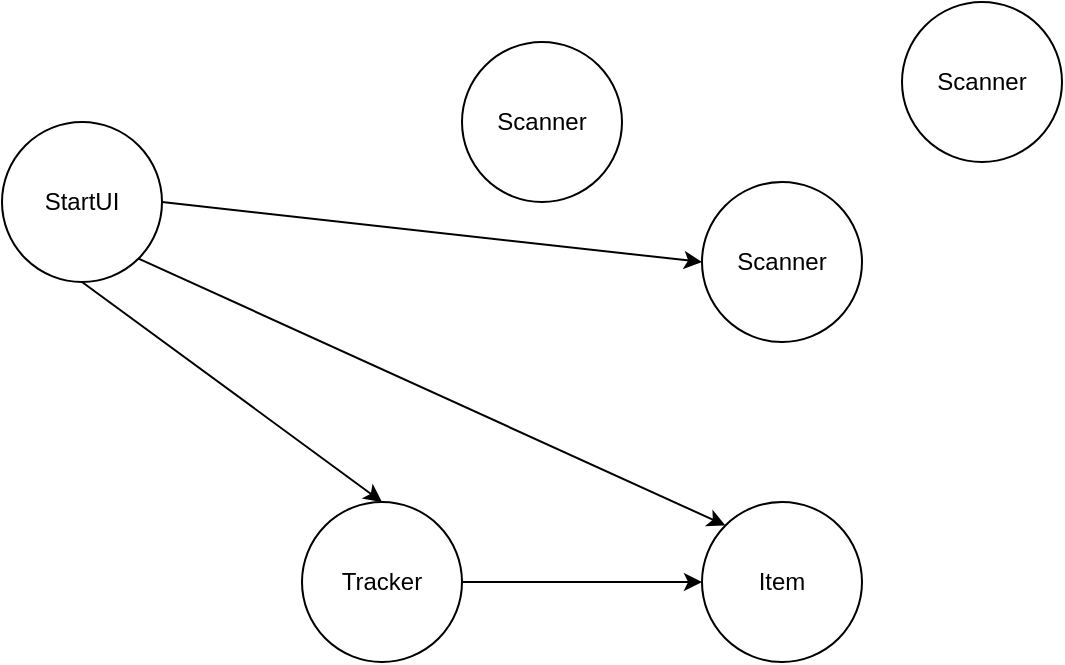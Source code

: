 <mxfile version="14.5.8" type="github"><diagram id="fr2RAm18mqU6XBfpyW9x" name="Page-1"><mxGraphModel dx="782" dy="449" grid="1" gridSize="10" guides="1" tooltips="1" connect="1" arrows="1" fold="1" page="1" pageScale="1" pageWidth="827" pageHeight="1169" math="0" shadow="0"><root><mxCell id="0"/><mxCell id="1" parent="0"/><mxCell id="nqGfUpXWCFb-C91nNgqq-1" value="Tracker" style="ellipse;whiteSpace=wrap;html=1;aspect=fixed;" parent="1" vertex="1"><mxGeometry x="240" y="280" width="80" height="80" as="geometry"/></mxCell><mxCell id="nqGfUpXWCFb-C91nNgqq-2" value="Scanner" style="ellipse;whiteSpace=wrap;html=1;aspect=fixed;" parent="1" vertex="1"><mxGeometry x="440" y="120" width="80" height="80" as="geometry"/></mxCell><mxCell id="nqGfUpXWCFb-C91nNgqq-3" value="StartUI" style="ellipse;whiteSpace=wrap;html=1;aspect=fixed;" parent="1" vertex="1"><mxGeometry x="90" y="90" width="80" height="80" as="geometry"/></mxCell><mxCell id="nqGfUpXWCFb-C91nNgqq-4" value="Item" style="ellipse;whiteSpace=wrap;html=1;aspect=fixed;" parent="1" vertex="1"><mxGeometry x="440" y="280" width="80" height="80" as="geometry"/></mxCell><mxCell id="nqGfUpXWCFb-C91nNgqq-5" value="" style="endArrow=classic;html=1;exitX=1;exitY=0.5;exitDx=0;exitDy=0;entryX=0;entryY=0.5;entryDx=0;entryDy=0;" parent="1" source="nqGfUpXWCFb-C91nNgqq-1" target="nqGfUpXWCFb-C91nNgqq-4" edge="1"><mxGeometry width="50" height="50" relative="1" as="geometry"><mxPoint x="380" y="260" as="sourcePoint"/><mxPoint x="430" y="210" as="targetPoint"/></mxGeometry></mxCell><mxCell id="nqGfUpXWCFb-C91nNgqq-6" value="" style="endArrow=classic;html=1;exitX=0.5;exitY=1;exitDx=0;exitDy=0;entryX=0.5;entryY=0;entryDx=0;entryDy=0;" parent="1" source="nqGfUpXWCFb-C91nNgqq-3" target="nqGfUpXWCFb-C91nNgqq-1" edge="1"><mxGeometry width="50" height="50" relative="1" as="geometry"><mxPoint x="380" y="260" as="sourcePoint"/><mxPoint x="430" y="210" as="targetPoint"/></mxGeometry></mxCell><mxCell id="nqGfUpXWCFb-C91nNgqq-7" value="" style="endArrow=classic;html=1;exitX=1;exitY=0.5;exitDx=0;exitDy=0;entryX=0;entryY=0.5;entryDx=0;entryDy=0;" parent="1" source="nqGfUpXWCFb-C91nNgqq-3" target="nqGfUpXWCFb-C91nNgqq-2" edge="1"><mxGeometry width="50" height="50" relative="1" as="geometry"><mxPoint x="380" y="260" as="sourcePoint"/><mxPoint x="430" y="210" as="targetPoint"/></mxGeometry></mxCell><mxCell id="nqGfUpXWCFb-C91nNgqq-8" value="" style="endArrow=classic;html=1;exitX=1;exitY=1;exitDx=0;exitDy=0;entryX=0;entryY=0;entryDx=0;entryDy=0;" parent="1" source="nqGfUpXWCFb-C91nNgqq-3" target="nqGfUpXWCFb-C91nNgqq-4" edge="1"><mxGeometry width="50" height="50" relative="1" as="geometry"><mxPoint x="380" y="260" as="sourcePoint"/><mxPoint x="430" y="210" as="targetPoint"/></mxGeometry></mxCell><mxCell id="sFNLteQsb0BKgnHBnCAg-1" value="Scanner" style="ellipse;whiteSpace=wrap;html=1;aspect=fixed;" vertex="1" parent="1"><mxGeometry x="540" y="30" width="80" height="80" as="geometry"/></mxCell><mxCell id="sFNLteQsb0BKgnHBnCAg-2" value="Scanner" style="ellipse;whiteSpace=wrap;html=1;aspect=fixed;" vertex="1" parent="1"><mxGeometry x="320" y="50" width="80" height="80" as="geometry"/></mxCell></root></mxGraphModel></diagram></mxfile>